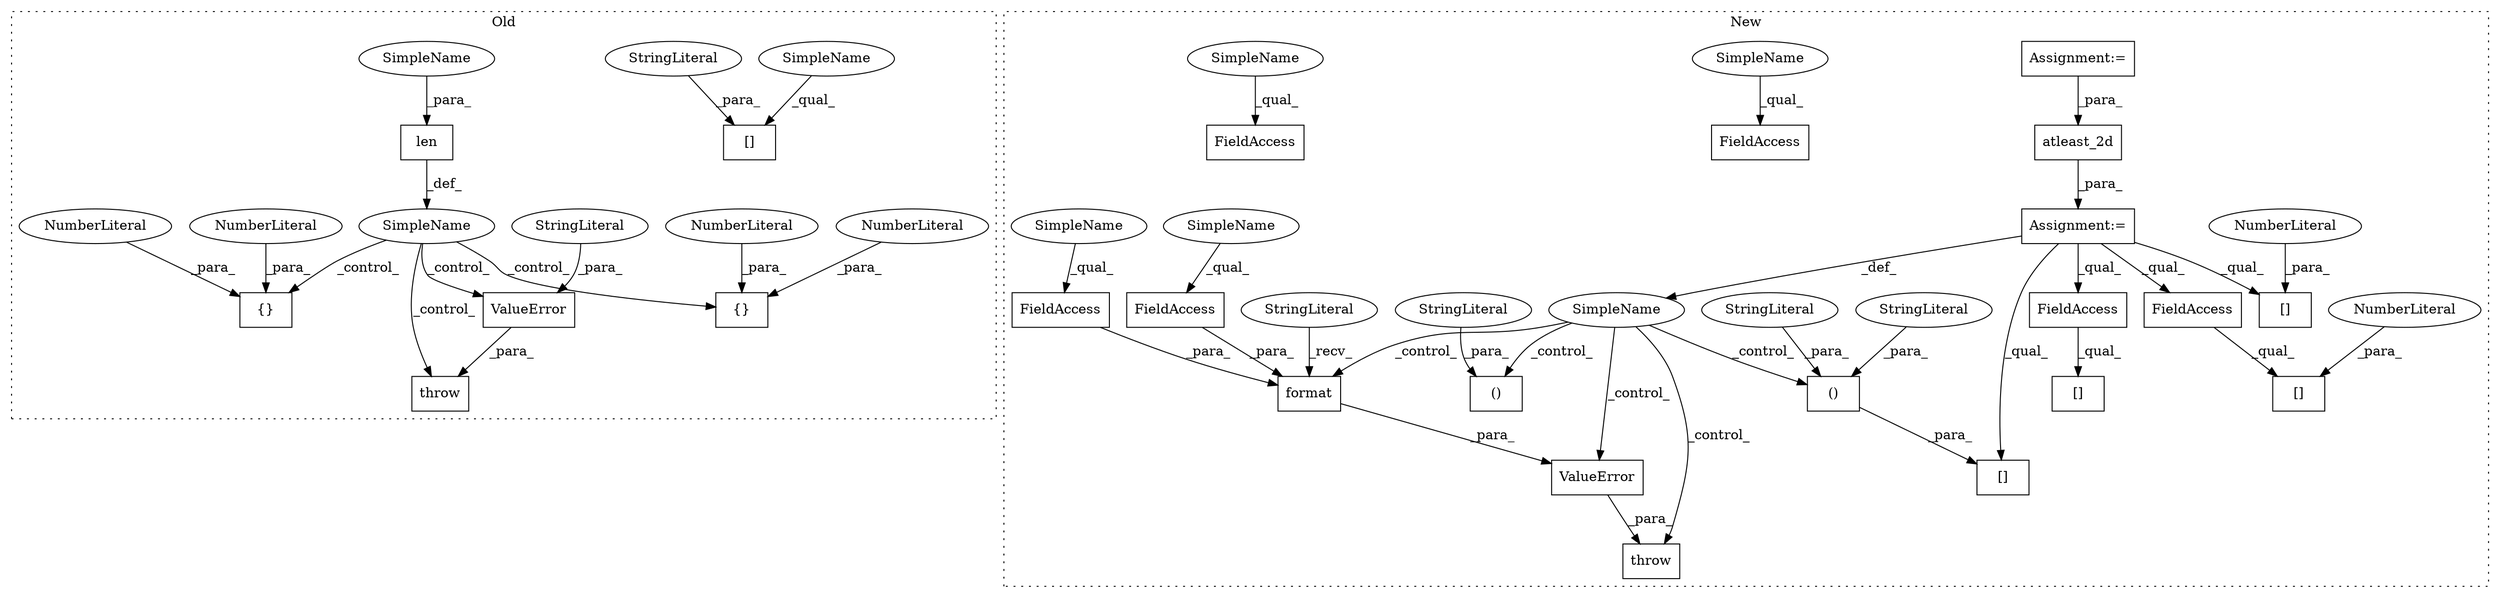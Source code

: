 digraph G {
subgraph cluster0 {
1 [label="throw" a="53" s="2299" l="6" shape="box"];
6 [label="ValueError" a="32" s="2305,2346" l="11,1" shape="box"];
7 [label="StringLiteral" a="45" s="2316" l="30" shape="ellipse"];
22 [label="SimpleName" a="42" s="" l="" shape="ellipse"];
23 [label="{}" a="4" s="2048,2052" l="1,1" shape="box"];
24 [label="NumberLiteral" a="34" s="2049" l="1" shape="ellipse"];
25 [label="NumberLiteral" a="34" s="2051" l="1" shape="ellipse"];
26 [label="{}" a="4" s="1678,1682" l="1,1" shape="box"];
27 [label="NumberLiteral" a="34" s="1679" l="1" shape="ellipse"];
30 [label="len" a="32" s="1617,1622" l="4,1" shape="box"];
33 [label="[]" a="2" s="2234,2254" l="2,1" shape="box"];
34 [label="StringLiteral" a="45" s="2236" l="18" shape="ellipse"];
37 [label="NumberLiteral" a="34" s="1681" l="1" shape="ellipse"];
43 [label="SimpleName" a="42" s="2234" l="1" shape="ellipse"];
44 [label="SimpleName" a="42" s="1621" l="1" shape="ellipse"];
label = "Old";
style="dotted";
}
subgraph cluster1 {
2 [label="format" a="32" s="3588,3634" l="7,1" shape="box"];
3 [label="StringLiteral" a="45" s="3537" l="50" shape="ellipse"];
4 [label="throw" a="53" s="3520" l="6" shape="box"];
5 [label="ValueError" a="32" s="3526,3635" l="11,1" shape="box"];
8 [label="FieldAccess" a="22" s="3627" l="7" shape="box"];
9 [label="FieldAccess" a="22" s="3607" l="7" shape="box"];
10 [label="SimpleName" a="42" s="" l="" shape="ellipse"];
11 [label="Assignment:=" a="7" s="2670" l="1" shape="box"];
12 [label="[]" a="2" s="2766,2775" l="8,1" shape="box"];
13 [label="FieldAccess" a="22" s="2736" l="7" shape="box"];
14 [label="FieldAccess" a="22" s="3595" l="7" shape="box"];
15 [label="[]" a="2" s="2736,2745" l="8,1" shape="box"];
16 [label="NumberLiteral" a="34" s="2774" l="1" shape="ellipse"];
17 [label="()" a="106" s="3448" l="47" shape="box"];
18 [label="[]" a="2" s="3439,3495" l="9,2" shape="box"];
19 [label="()" a="106" s="3277" l="30" shape="box"];
20 [label="[]" a="2" s="3141,3150" l="8,1" shape="box"];
21 [label="NumberLiteral" a="34" s="2744" l="1" shape="ellipse"];
28 [label="StringLiteral" a="45" s="3448" l="18" shape="ellipse"];
29 [label="StringLiteral" a="45" s="3291" l="16" shape="ellipse"];
31 [label="FieldAccess" a="22" s="3141" l="7" shape="box"];
32 [label="FieldAccess" a="22" s="2747" l="7" shape="box"];
35 [label="Assignment:=" a="7" s="2559" l="1" shape="box"];
36 [label="atleast_2d" a="32" s="2677,2689" l="11,1" shape="box"];
38 [label="StringLiteral" a="45" s="3479" l="16" shape="ellipse"];
39 [label="SimpleName" a="42" s="3595" l="3" shape="ellipse"];
40 [label="SimpleName" a="42" s="3627" l="3" shape="ellipse"];
41 [label="SimpleName" a="42" s="3607" l="3" shape="ellipse"];
42 [label="SimpleName" a="42" s="2747" l="3" shape="ellipse"];
label = "New";
style="dotted";
}
2 -> 5 [label="_para_"];
3 -> 2 [label="_recv_"];
5 -> 4 [label="_para_"];
6 -> 1 [label="_para_"];
7 -> 6 [label="_para_"];
8 -> 2 [label="_para_"];
9 -> 2 [label="_para_"];
10 -> 5 [label="_control_"];
10 -> 17 [label="_control_"];
10 -> 19 [label="_control_"];
10 -> 2 [label="_control_"];
10 -> 4 [label="_control_"];
11 -> 10 [label="_def_"];
11 -> 12 [label="_qual_"];
11 -> 18 [label="_qual_"];
11 -> 31 [label="_qual_"];
11 -> 13 [label="_qual_"];
13 -> 15 [label="_qual_"];
16 -> 12 [label="_para_"];
17 -> 18 [label="_para_"];
21 -> 15 [label="_para_"];
22 -> 6 [label="_control_"];
22 -> 26 [label="_control_"];
22 -> 23 [label="_control_"];
22 -> 1 [label="_control_"];
24 -> 23 [label="_para_"];
25 -> 23 [label="_para_"];
27 -> 26 [label="_para_"];
28 -> 17 [label="_para_"];
29 -> 19 [label="_para_"];
30 -> 22 [label="_def_"];
31 -> 20 [label="_qual_"];
34 -> 33 [label="_para_"];
35 -> 36 [label="_para_"];
36 -> 11 [label="_para_"];
37 -> 26 [label="_para_"];
38 -> 17 [label="_para_"];
39 -> 14 [label="_qual_"];
40 -> 8 [label="_qual_"];
41 -> 9 [label="_qual_"];
42 -> 32 [label="_qual_"];
43 -> 33 [label="_qual_"];
44 -> 30 [label="_para_"];
}